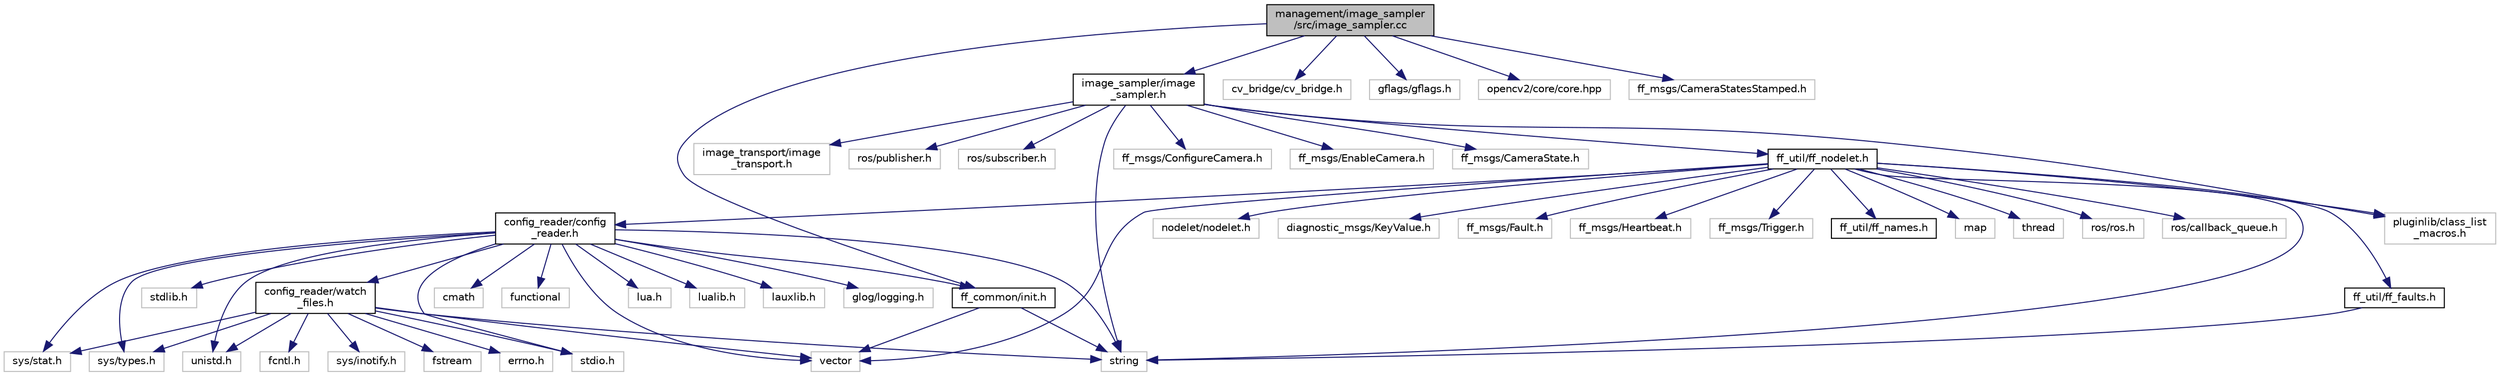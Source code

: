 digraph "management/image_sampler/src/image_sampler.cc"
{
 // LATEX_PDF_SIZE
  edge [fontname="Helvetica",fontsize="10",labelfontname="Helvetica",labelfontsize="10"];
  node [fontname="Helvetica",fontsize="10",shape=record];
  Node1 [label="management/image_sampler\l/src/image_sampler.cc",height=0.2,width=0.4,color="black", fillcolor="grey75", style="filled", fontcolor="black",tooltip=" "];
  Node1 -> Node2 [color="midnightblue",fontsize="10",style="solid",fontname="Helvetica"];
  Node2 [label="image_sampler/image\l_sampler.h",height=0.2,width=0.4,color="black", fillcolor="white", style="filled",URL="$image__sampler_8h.html",tooltip=" "];
  Node2 -> Node3 [color="midnightblue",fontsize="10",style="solid",fontname="Helvetica"];
  Node3 [label="pluginlib/class_list\l_macros.h",height=0.2,width=0.4,color="grey75", fillcolor="white", style="filled",tooltip=" "];
  Node2 -> Node4 [color="midnightblue",fontsize="10",style="solid",fontname="Helvetica"];
  Node4 [label="image_transport/image\l_transport.h",height=0.2,width=0.4,color="grey75", fillcolor="white", style="filled",tooltip=" "];
  Node2 -> Node5 [color="midnightblue",fontsize="10",style="solid",fontname="Helvetica"];
  Node5 [label="ros/publisher.h",height=0.2,width=0.4,color="grey75", fillcolor="white", style="filled",tooltip=" "];
  Node2 -> Node6 [color="midnightblue",fontsize="10",style="solid",fontname="Helvetica"];
  Node6 [label="ros/subscriber.h",height=0.2,width=0.4,color="grey75", fillcolor="white", style="filled",tooltip=" "];
  Node2 -> Node7 [color="midnightblue",fontsize="10",style="solid",fontname="Helvetica"];
  Node7 [label="ff_util/ff_nodelet.h",height=0.2,width=0.4,color="black", fillcolor="white", style="filled",URL="$ff__nodelet_8h.html",tooltip=" "];
  Node7 -> Node8 [color="midnightblue",fontsize="10",style="solid",fontname="Helvetica"];
  Node8 [label="ros/ros.h",height=0.2,width=0.4,color="grey75", fillcolor="white", style="filled",tooltip=" "];
  Node7 -> Node9 [color="midnightblue",fontsize="10",style="solid",fontname="Helvetica"];
  Node9 [label="ros/callback_queue.h",height=0.2,width=0.4,color="grey75", fillcolor="white", style="filled",tooltip=" "];
  Node7 -> Node10 [color="midnightblue",fontsize="10",style="solid",fontname="Helvetica"];
  Node10 [label="nodelet/nodelet.h",height=0.2,width=0.4,color="grey75", fillcolor="white", style="filled",tooltip=" "];
  Node7 -> Node3 [color="midnightblue",fontsize="10",style="solid",fontname="Helvetica"];
  Node7 -> Node11 [color="midnightblue",fontsize="10",style="solid",fontname="Helvetica"];
  Node11 [label="diagnostic_msgs/KeyValue.h",height=0.2,width=0.4,color="grey75", fillcolor="white", style="filled",tooltip=" "];
  Node7 -> Node12 [color="midnightblue",fontsize="10",style="solid",fontname="Helvetica"];
  Node12 [label="config_reader/config\l_reader.h",height=0.2,width=0.4,color="black", fillcolor="white", style="filled",URL="$config__reader_8h.html",tooltip=" "];
  Node12 -> Node13 [color="midnightblue",fontsize="10",style="solid",fontname="Helvetica"];
  Node13 [label="lua.h",height=0.2,width=0.4,color="grey75", fillcolor="white", style="filled",tooltip=" "];
  Node12 -> Node14 [color="midnightblue",fontsize="10",style="solid",fontname="Helvetica"];
  Node14 [label="lualib.h",height=0.2,width=0.4,color="grey75", fillcolor="white", style="filled",tooltip=" "];
  Node12 -> Node15 [color="midnightblue",fontsize="10",style="solid",fontname="Helvetica"];
  Node15 [label="lauxlib.h",height=0.2,width=0.4,color="grey75", fillcolor="white", style="filled",tooltip=" "];
  Node12 -> Node16 [color="midnightblue",fontsize="10",style="solid",fontname="Helvetica"];
  Node16 [label="glog/logging.h",height=0.2,width=0.4,color="grey75", fillcolor="white", style="filled",tooltip=" "];
  Node12 -> Node17 [color="midnightblue",fontsize="10",style="solid",fontname="Helvetica"];
  Node17 [label="stdio.h",height=0.2,width=0.4,color="grey75", fillcolor="white", style="filled",tooltip=" "];
  Node12 -> Node18 [color="midnightblue",fontsize="10",style="solid",fontname="Helvetica"];
  Node18 [label="stdlib.h",height=0.2,width=0.4,color="grey75", fillcolor="white", style="filled",tooltip=" "];
  Node12 -> Node19 [color="midnightblue",fontsize="10",style="solid",fontname="Helvetica"];
  Node19 [label="sys/stat.h",height=0.2,width=0.4,color="grey75", fillcolor="white", style="filled",tooltip=" "];
  Node12 -> Node20 [color="midnightblue",fontsize="10",style="solid",fontname="Helvetica"];
  Node20 [label="sys/types.h",height=0.2,width=0.4,color="grey75", fillcolor="white", style="filled",tooltip=" "];
  Node12 -> Node21 [color="midnightblue",fontsize="10",style="solid",fontname="Helvetica"];
  Node21 [label="unistd.h",height=0.2,width=0.4,color="grey75", fillcolor="white", style="filled",tooltip=" "];
  Node12 -> Node22 [color="midnightblue",fontsize="10",style="solid",fontname="Helvetica"];
  Node22 [label="cmath",height=0.2,width=0.4,color="grey75", fillcolor="white", style="filled",tooltip=" "];
  Node12 -> Node23 [color="midnightblue",fontsize="10",style="solid",fontname="Helvetica"];
  Node23 [label="functional",height=0.2,width=0.4,color="grey75", fillcolor="white", style="filled",tooltip=" "];
  Node12 -> Node24 [color="midnightblue",fontsize="10",style="solid",fontname="Helvetica"];
  Node24 [label="string",height=0.2,width=0.4,color="grey75", fillcolor="white", style="filled",tooltip=" "];
  Node12 -> Node25 [color="midnightblue",fontsize="10",style="solid",fontname="Helvetica"];
  Node25 [label="vector",height=0.2,width=0.4,color="grey75", fillcolor="white", style="filled",tooltip=" "];
  Node12 -> Node26 [color="midnightblue",fontsize="10",style="solid",fontname="Helvetica"];
  Node26 [label="ff_common/init.h",height=0.2,width=0.4,color="black", fillcolor="white", style="filled",URL="$init_8h.html",tooltip=" "];
  Node26 -> Node24 [color="midnightblue",fontsize="10",style="solid",fontname="Helvetica"];
  Node26 -> Node25 [color="midnightblue",fontsize="10",style="solid",fontname="Helvetica"];
  Node12 -> Node27 [color="midnightblue",fontsize="10",style="solid",fontname="Helvetica"];
  Node27 [label="config_reader/watch\l_files.h",height=0.2,width=0.4,color="black", fillcolor="white", style="filled",URL="$watch__files_8h.html",tooltip=" "];
  Node27 -> Node28 [color="midnightblue",fontsize="10",style="solid",fontname="Helvetica"];
  Node28 [label="errno.h",height=0.2,width=0.4,color="grey75", fillcolor="white", style="filled",tooltip=" "];
  Node27 -> Node29 [color="midnightblue",fontsize="10",style="solid",fontname="Helvetica"];
  Node29 [label="fcntl.h",height=0.2,width=0.4,color="grey75", fillcolor="white", style="filled",tooltip=" "];
  Node27 -> Node17 [color="midnightblue",fontsize="10",style="solid",fontname="Helvetica"];
  Node27 -> Node30 [color="midnightblue",fontsize="10",style="solid",fontname="Helvetica"];
  Node30 [label="sys/inotify.h",height=0.2,width=0.4,color="grey75", fillcolor="white", style="filled",tooltip=" "];
  Node27 -> Node19 [color="midnightblue",fontsize="10",style="solid",fontname="Helvetica"];
  Node27 -> Node20 [color="midnightblue",fontsize="10",style="solid",fontname="Helvetica"];
  Node27 -> Node21 [color="midnightblue",fontsize="10",style="solid",fontname="Helvetica"];
  Node27 -> Node31 [color="midnightblue",fontsize="10",style="solid",fontname="Helvetica"];
  Node31 [label="fstream",height=0.2,width=0.4,color="grey75", fillcolor="white", style="filled",tooltip=" "];
  Node27 -> Node24 [color="midnightblue",fontsize="10",style="solid",fontname="Helvetica"];
  Node27 -> Node25 [color="midnightblue",fontsize="10",style="solid",fontname="Helvetica"];
  Node7 -> Node32 [color="midnightblue",fontsize="10",style="solid",fontname="Helvetica"];
  Node32 [label="ff_msgs/Fault.h",height=0.2,width=0.4,color="grey75", fillcolor="white", style="filled",tooltip=" "];
  Node7 -> Node33 [color="midnightblue",fontsize="10",style="solid",fontname="Helvetica"];
  Node33 [label="ff_msgs/Heartbeat.h",height=0.2,width=0.4,color="grey75", fillcolor="white", style="filled",tooltip=" "];
  Node7 -> Node34 [color="midnightblue",fontsize="10",style="solid",fontname="Helvetica"];
  Node34 [label="ff_msgs/Trigger.h",height=0.2,width=0.4,color="grey75", fillcolor="white", style="filled",tooltip=" "];
  Node7 -> Node35 [color="midnightblue",fontsize="10",style="solid",fontname="Helvetica"];
  Node35 [label="ff_util/ff_faults.h",height=0.2,width=0.4,color="black", fillcolor="white", style="filled",URL="$ff__faults_8h.html",tooltip=" "];
  Node35 -> Node24 [color="midnightblue",fontsize="10",style="solid",fontname="Helvetica"];
  Node7 -> Node36 [color="midnightblue",fontsize="10",style="solid",fontname="Helvetica"];
  Node36 [label="ff_util/ff_names.h",height=0.2,width=0.4,color="black", fillcolor="white", style="filled",URL="$ff__names_8h.html",tooltip=" "];
  Node7 -> Node37 [color="midnightblue",fontsize="10",style="solid",fontname="Helvetica"];
  Node37 [label="map",height=0.2,width=0.4,color="grey75", fillcolor="white", style="filled",tooltip=" "];
  Node7 -> Node24 [color="midnightblue",fontsize="10",style="solid",fontname="Helvetica"];
  Node7 -> Node25 [color="midnightblue",fontsize="10",style="solid",fontname="Helvetica"];
  Node7 -> Node38 [color="midnightblue",fontsize="10",style="solid",fontname="Helvetica"];
  Node38 [label="thread",height=0.2,width=0.4,color="grey75", fillcolor="white", style="filled",tooltip=" "];
  Node2 -> Node39 [color="midnightblue",fontsize="10",style="solid",fontname="Helvetica"];
  Node39 [label="ff_msgs/ConfigureCamera.h",height=0.2,width=0.4,color="grey75", fillcolor="white", style="filled",tooltip=" "];
  Node2 -> Node40 [color="midnightblue",fontsize="10",style="solid",fontname="Helvetica"];
  Node40 [label="ff_msgs/EnableCamera.h",height=0.2,width=0.4,color="grey75", fillcolor="white", style="filled",tooltip=" "];
  Node2 -> Node41 [color="midnightblue",fontsize="10",style="solid",fontname="Helvetica"];
  Node41 [label="ff_msgs/CameraState.h",height=0.2,width=0.4,color="grey75", fillcolor="white", style="filled",tooltip=" "];
  Node2 -> Node24 [color="midnightblue",fontsize="10",style="solid",fontname="Helvetica"];
  Node1 -> Node26 [color="midnightblue",fontsize="10",style="solid",fontname="Helvetica"];
  Node1 -> Node42 [color="midnightblue",fontsize="10",style="solid",fontname="Helvetica"];
  Node42 [label="cv_bridge/cv_bridge.h",height=0.2,width=0.4,color="grey75", fillcolor="white", style="filled",tooltip=" "];
  Node1 -> Node43 [color="midnightblue",fontsize="10",style="solid",fontname="Helvetica"];
  Node43 [label="gflags/gflags.h",height=0.2,width=0.4,color="grey75", fillcolor="white", style="filled",tooltip=" "];
  Node1 -> Node44 [color="midnightblue",fontsize="10",style="solid",fontname="Helvetica"];
  Node44 [label="opencv2/core/core.hpp",height=0.2,width=0.4,color="grey75", fillcolor="white", style="filled",tooltip=" "];
  Node1 -> Node45 [color="midnightblue",fontsize="10",style="solid",fontname="Helvetica"];
  Node45 [label="ff_msgs/CameraStatesStamped.h",height=0.2,width=0.4,color="grey75", fillcolor="white", style="filled",tooltip=" "];
}
